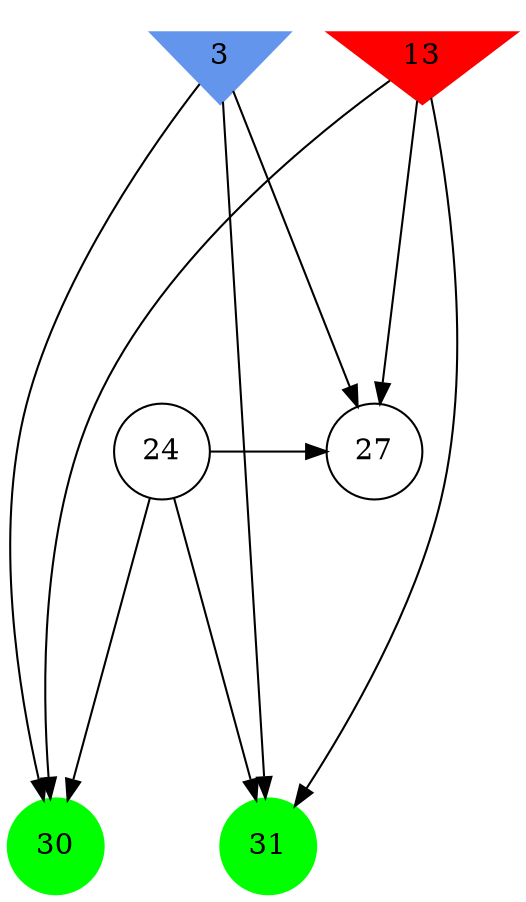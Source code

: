 digraph brain {
	ranksep=2.0;
	3 [shape=invtriangle,style=filled,color=cornflowerblue];
	13 [shape=invtriangle,style=filled,color=red];
	24 [shape=circle,color=black];
	27 [shape=circle,color=black];
	30 [shape=circle,style=filled,color=green];
	31 [shape=circle,style=filled,color=green];
	13	->	30;
	13	->	27;
	13	->	31;
	24	->	30;
	24	->	27;
	24	->	31;
	3	->	30;
	3	->	27;
	3	->	31;
	{ rank=same; 3; 13; }
	{ rank=same; 24; 27; }
	{ rank=same; 30; 31; }
}
